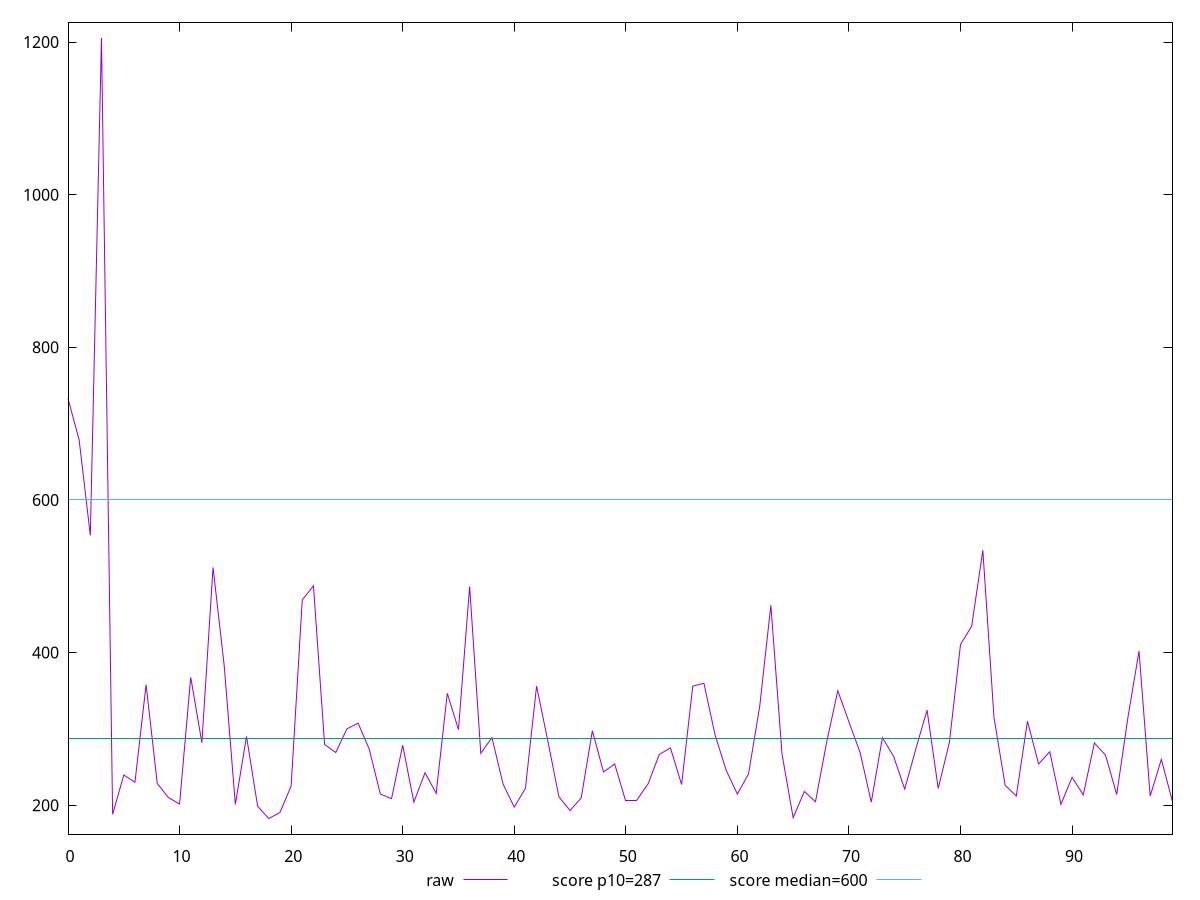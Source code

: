 reset

$raw <<EOF
0 732.913
1 678.4999999999991
2 553.5
3 1205.500000000001
4 187.9999999999991
5 239.5
6 229.9999999999991
7 358
8 228.5
9 210.0000000000009
10 201.5
11 367.5
12 282.0000000000009
13 511.5
14 383
15 201
16 290
17 198.5
18 182.4999999999991
19 190.5
20 225
21 469.00000000000045
22 487.5
23 279.4999999999991
24 269
25 300
26 307.4999999999991
27 273.4999999999991
28 214.5000000000009
29 208.5
30 278.5000000000009
31 204
32 242.5
33 215.5
34 346.5
35 299
36 486.5
37 268
38 288.5
39 227.5
40 197.5
41 222
42 356
43 285.0000000000009
44 211
45 193
46 209.5
47 297.4999999999991
48 243.5
49 254.0000000000009
50 206
51 206
52 227.9999999999991
53 266.5
54 275.0000000000009
55 227
56 356
57 359.7320000000002
58 291.9999999999991
59 245.5000000000009
60 214.5
61 241
62 329.5
63 462
64 267.0000000000009
65 183.5
66 218
67 204.5
68 282.5
69 350
70 308.9999999999991
71 269
72 204
73 288.5
74 264
75 221
76 274
77 324.5
78 221.9999999999991
79 282
80 410.5
81 434.5
82 533.9999999999991
83 315
84 226.0000000000009
85 212
86 310
87 254
88 270
89 200.9999999999991
90 236.5
91 213.5
92 281.5
93 265.5
94 214
95 314.5
96 402.0000000000009
97 212
98 260.0000000000009
99 204.5
EOF

set key outside below
set xrange [0:99]
set yrange [162.03999999999905:1225.960000000001]
set trange [162.03999999999905:1225.960000000001]
set terminal svg size 640, 500 enhanced background rgb 'white'
set output "report_00019_2021-02-10T18-14-37.922Z//total-blocking-time/samples/pages/raw/values.svg"

plot $raw title "raw" with line, \
     287 title "score p10=287", \
     600 title "score median=600"

reset
